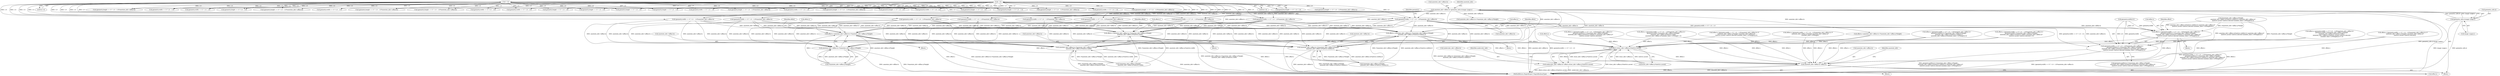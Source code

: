digraph "0_ImageMagick_f595a1985233c399a05c0c37cc41de16a90dd025@pointer" {
"1000954" [label="(Call,(geometry.width == 0 ? -1.0 : 1.0)*annotate_info->affine.tx)"];
"1000961" [label="(Call,-1.0)"];
"1000582" [label="(Call,-1.0)"];
"1000401" [label="(Call,annotate_info->affine.tx=geometry_info.xi-image->page.x)"];
"1000407" [label="(Call,geometry_info.xi-image->page.x)"];
"1000949" [label="(Call,offset.x=(geometry.width == 0 ? -1.0 : 1.0)*annotate_info->affine.tx+\n          geometry.width/2.0+i*annotate_info->affine.ry*height-\n          annotate_info->affine.sx*metrics.width/2.0+annotate_info->affine.ry*\n          (metrics.ascent+metrics.descent-(number_lines-1.0)*height)/2.0)"];
"1001775" [label="(Call,offset.x-draw_info->affine.ry*metrics.ascent)"];
"1001769" [label="(Call,undercolor_info->affine.tx=offset.x-draw_info->affine.ry*metrics.ascent)"];
"1001839" [label="(Call,annotate_info->affine.tx=offset.x)"];
"1000953" [label="(Call,(geometry.width == 0 ? -1.0 : 1.0)*annotate_info->affine.tx+\n          geometry.width/2.0+i*annotate_info->affine.ry*height-\n          annotate_info->affine.sx*metrics.width/2.0+annotate_info->affine.ry*\n          (metrics.ascent+metrics.descent-(number_lines-1.0)*height)/2.0)"];
"1001569" [label="(Call,offset.x=annotate_info->affine.tx+i*annotate_info->affine.ry*height)"];
"1001573" [label="(Call,annotate_info->affine.tx+i*annotate_info->affine.ry*height)"];
"1001610" [label="(Call,offset.x=annotate_info->affine.tx+i*annotate_info->affine.ry*height-\n          annotate_info->affine.sx*metrics.width/2.0)"];
"1001614" [label="(Call,annotate_info->affine.tx+i*annotate_info->affine.ry*height-\n          annotate_info->affine.sx*metrics.width/2.0)"];
"1001675" [label="(Call,offset.x=annotate_info->affine.tx+i*annotate_info->affine.ry*height-\n          annotate_info->affine.sx*metrics.width)"];
"1001679" [label="(Call,annotate_info->affine.tx+i*annotate_info->affine.ry*height-\n          annotate_info->affine.sx*metrics.width)"];
"1000419" [label="(Identifier,annotate_info)"];
"1000490" [label="(Call,annotate_info->affine.tx+i*annotate_info->affine.ry*height)"];
"1001232" [label="(Call,(geometry.width == 0 ? -1.0 : 1.0)*annotate_info->affine.tx)"];
"1000401" [label="(Call,annotate_info->affine.tx=geometry_info.xi-image->page.x)"];
"1001590" [label="(Identifier,offset)"];
"1001680" [label="(Call,annotate_info->affine.tx)"];
"1000532" [label="(Call,(geometry.width == 0 ? -1.0 : 1.0)*annotate_info->affine.tx)"];
"1001507" [label="(Call,(geometry.height == 0 ? 1.0 : -1.0)*annotate_info->affine.ty)"];
"1001162" [label="(Call,(geometry.height == 0 ? -1.0 : 1.0)*annotate_info->affine.ty)"];
"1001615" [label="(Call,annotate_info->affine.tx)"];
"1001451" [label="(Call,geometry.width == 0 ? 1.0 : -1.0)"];
"1000727" [label="(Call,offset.x=(geometry.width == 0 ? 1.0 : -1.0)*annotate_info->affine.tx+\n          geometry.width+i*annotate_info->affine.ry*height-\n          annotate_info->affine.sx*metrics.width+annotate_info->affine.ry*\n          (metrics.ascent+metrics.descent)-1.0)"];
"1000844" [label="(Call,geometry.width == 0 ? -1.0 : 1.0)"];
"1001569" [label="(Call,offset.x=annotate_info->affine.tx+i*annotate_info->affine.ry*height)"];
"1001770" [label="(Call,undercolor_info->affine.tx)"];
"1001570" [label="(Call,offset.x)"];
"1000950" [label="(Call,offset.x)"];
"1001274" [label="(Call,geometry.height == 0 ? 1.0 : -1.0)"];
"1000949" [label="(Call,offset.x=(geometry.width == 0 ? -1.0 : 1.0)*annotate_info->affine.tx+\n          geometry.width/2.0+i*annotate_info->affine.ry*height-\n          annotate_info->affine.sx*metrics.width/2.0+annotate_info->affine.ry*\n          (metrics.ascent+metrics.descent-(number_lines-1.0)*height)/2.0)"];
"1000486" [label="(Call,offset.x=annotate_info->affine.tx+i*annotate_info->affine.ry*height)"];
"1001610" [label="(Call,offset.x=annotate_info->affine.tx+i*annotate_info->affine.ry*height-\n          annotate_info->affine.sx*metrics.width/2.0)"];
"1000527" [label="(Call,offset.x=(geometry.width == 0 ? -1.0 : 1.0)*annotate_info->affine.tx+i*\n          annotate_info->affine.ry*height+annotate_info->affine.ry*\n          (metrics.ascent+metrics.descent))"];
"1001023" [label="(Call,(geometry.height == 0 ? -1.0 : 1.0)*annotate_info->affine.ty)"];
"1001744" [label="(Block,)"];
"1001675" [label="(Call,offset.x=annotate_info->affine.tx+i*annotate_info->affine.ry*height-\n          annotate_info->affine.sx*metrics.width)"];
"1001679" [label="(Call,annotate_info->affine.tx+i*annotate_info->affine.ry*height-\n          annotate_info->affine.sx*metrics.width)"];
"1000733" [label="(Call,geometry.width == 0 ? 1.0 : -1.0)"];
"1000970" [label="(Call,geometry.width/2.0)"];
"1000791" [label="(Call,(geometry.height == 0 ? -1.0 : 1.0)*annotate_info->affine.ty)"];
"1000972" [label="(Identifier,geometry)"];
"1001450" [label="(Call,(geometry.width == 0 ? 1.0 : -1.0)*annotate_info->affine.tx)"];
"1001840" [label="(Call,annotate_info->affine.tx)"];
"1000955" [label="(Call,geometry.width == 0 ? -1.0 : 1.0)"];
"1001568" [label="(Block,)"];
"1000678" [label="(Call,(geometry.height == 0 ? -1.0 : 1.0)*annotate_info->affine.ty)"];
"1001839" [label="(Call,annotate_info->affine.tx=offset.x)"];
"1000838" [label="(Call,offset.x=(geometry.width == 0 ? -1.0 : 1.0)*annotate_info->affine.tx+i*\n          annotate_info->affine.ry*height+annotate_info->affine.ry*\n          (metrics.ascent+metrics.descent-(number_lines-1.0)*height)/2.0)"];
"1001096" [label="(Call,geometry.width == 0 ? 1.0 : -1.0)"];
"1001769" [label="(Call,undercolor_info->affine.tx=offset.x-draw_info->affine.ry*metrics.ascent)"];
"1001024" [label="(Call,geometry.height == 0 ? -1.0 : 1.0)"];
"1001775" [label="(Call,offset.x-draw_info->affine.ry*metrics.ascent)"];
"1000408" [label="(Call,geometry_info.xi)"];
"1001620" [label="(Call,i*annotate_info->affine.ry*height-\n          annotate_info->affine.sx*metrics.width/2.0)"];
"1001090" [label="(Call,offset.x=(geometry.width == 0 ? 1.0 : -1.0)*annotate_info->affine.tx+\n          geometry.width+i*annotate_info->affine.ry*height-\n          annotate_info->affine.sx*metrics.width+\n          annotate_info->affine.ry*(metrics.ascent+metrics.descent-\n          (number_lines-1.0)*height)/2.0-1.0)"];
"1001573" [label="(Call,annotate_info->affine.tx+i*annotate_info->affine.ry*height)"];
"1001020" [label="(Identifier,offset)"];
"1001706" [label="(Identifier,offset)"];
"1000402" [label="(Call,annotate_info->affine.tx)"];
"1002025" [label="(MethodReturn,MagickExport MagickBooleanType)"];
"1001163" [label="(Call,geometry.height == 0 ? -1.0 : 1.0)"];
"1001674" [label="(Block,)"];
"1001320" [label="(Call,offset.x=(geometry.width == 0 ? -1.0 : 1.0)*annotate_info->affine.tx+\n          geometry.width/2.0+i*annotate_info->affine.ry*height-\n          annotate_info->affine.sx*metrics.width/2.0-\n          annotate_info->affine.ry*(number_lines-1.0)*height/2.0)"];
"1001611" [label="(Call,offset.x)"];
"1000975" [label="(Call,i*annotate_info->affine.ry*height-\n          annotate_info->affine.sx*metrics.width/2.0+annotate_info->affine.ry*\n          (metrics.ascent+metrics.descent-(number_lines-1.0)*height)/2.0)"];
"1001387" [label="(Call,geometry.height == 0 ? 1.0 : -1.0)"];
"1001643" [label="(Identifier,offset)"];
"1001326" [label="(Call,geometry.width == 0 ? -1.0 : 1.0)"];
"1001676" [label="(Call,offset.x)"];
"1001325" [label="(Call,(geometry.width == 0 ? -1.0 : 1.0)*annotate_info->affine.tx)"];
"1000894" [label="(Call,(geometry.height == 0 ? -1.0 : 1.0)*annotate_info->affine.ty)"];
"1000617" [label="(Call,(geometry.width == 0 ? -1.0 : 1.0)*annotate_info->affine.tx)"];
"1000948" [label="(Block,)"];
"1000533" [label="(Call,geometry.width == 0 ? -1.0 : 1.0)"];
"1000953" [label="(Call,(geometry.width == 0 ? -1.0 : 1.0)*annotate_info->affine.tx+\n          geometry.width/2.0+i*annotate_info->affine.ry*height-\n          annotate_info->affine.sx*metrics.width/2.0+annotate_info->affine.ry*\n          (metrics.ascent+metrics.descent-(number_lines-1.0)*height)/2.0)"];
"1001779" [label="(Call,draw_info->affine.ry*metrics.ascent)"];
"1000583" [label="(Literal,1.0)"];
"1000895" [label="(Call,geometry.height == 0 ? -1.0 : 1.0)"];
"1000792" [label="(Call,geometry.height == 0 ? -1.0 : 1.0)"];
"1000612" [label="(Call,offset.x=(geometry.width == 0 ? -1.0 : 1.0)*annotate_info->affine.tx+\n          geometry.width/2.0+i*annotate_info->affine.ry*height-\n          annotate_info->affine.sx*metrics.width/2.0+annotate_info->affine.ry*\n          (metrics.ascent+metrics.descent))"];
"1001685" [label="(Call,i*annotate_info->affine.ry*height-\n          annotate_info->affine.sx*metrics.width)"];
"1001845" [label="(Call,offset.x)"];
"1001508" [label="(Call,geometry.height == 0 ? 1.0 : -1.0)"];
"1001273" [label="(Call,(geometry.height == 0 ? 1.0 : -1.0)*annotate_info->affine.ty)"];
"1001574" [label="(Call,annotate_info->affine.tx)"];
"1001791" [label="(Identifier,undercolor_info)"];
"1000618" [label="(Call,geometry.width == 0 ? -1.0 : 1.0)"];
"1001776" [label="(Call,offset.x)"];
"1000732" [label="(Call,(geometry.width == 0 ? 1.0 : -1.0)*annotate_info->affine.tx)"];
"1001386" [label="(Call,(geometry.height == 0 ? 1.0 : -1.0)*annotate_info->affine.ty)"];
"1000961" [label="(Call,-1.0)"];
"1001851" [label="(Identifier,annotate_info)"];
"1000392" [label="(Block,)"];
"1000576" [label="(Call,geometry.height == 0 ? -1.0 : 1.0)"];
"1001445" [label="(Call,offset.x=(geometry.width == 0 ? 1.0 : -1.0)*annotate_info->affine.tx+\n          geometry.width+i*annotate_info->affine.ry*height-\n          annotate_info->affine.sx*metrics.width-\n          annotate_info->affine.ry*(number_lines-1.0)*height-1.0)"];
"1000964" [label="(Call,annotate_info->affine.tx)"];
"1000962" [label="(Literal,1.0)"];
"1001614" [label="(Call,annotate_info->affine.tx+i*annotate_info->affine.ry*height-\n          annotate_info->affine.sx*metrics.width/2.0)"];
"1001233" [label="(Call,geometry.width == 0 ? -1.0 : 1.0)"];
"1000575" [label="(Call,(geometry.height == 0 ? -1.0 : 1.0)*annotate_info->affine.ty)"];
"1000407" [label="(Call,geometry_info.xi-image->page.x)"];
"1001227" [label="(Call,offset.x=(geometry.width == 0 ? -1.0 : 1.0)*annotate_info->affine.tx+i*\n          annotate_info->affine.ry*height-annotate_info->affine.ry*\n          (number_lines-1.0)*height)"];
"1001579" [label="(Call,i*annotate_info->affine.ry*height)"];
"1000843" [label="(Call,(geometry.width == 0 ? -1.0 : 1.0)*annotate_info->affine.tx)"];
"1001095" [label="(Call,(geometry.width == 0 ? 1.0 : -1.0)*annotate_info->affine.tx)"];
"1001609" [label="(Block,)"];
"1000679" [label="(Call,geometry.height == 0 ? -1.0 : 1.0)"];
"1000954" [label="(Call,(geometry.width == 0 ? -1.0 : 1.0)*annotate_info->affine.tx)"];
"1000969" [label="(Call,geometry.width/2.0+i*annotate_info->affine.ry*height-\n          annotate_info->affine.sx*metrics.width/2.0+annotate_info->affine.ry*\n          (metrics.ascent+metrics.descent-(number_lines-1.0)*height)/2.0)"];
"1000582" [label="(Call,-1.0)"];
"1000411" [label="(Call,image->page.x)"];
"1000954" -> "1000953"  [label="AST: "];
"1000954" -> "1000964"  [label="CFG: "];
"1000955" -> "1000954"  [label="AST: "];
"1000964" -> "1000954"  [label="AST: "];
"1000972" -> "1000954"  [label="CFG: "];
"1000954" -> "1002025"  [label="DDG: annotate_info->affine.tx"];
"1000954" -> "1002025"  [label="DDG: geometry.width == 0 ? -1.0 : 1.0"];
"1000954" -> "1000949"  [label="DDG: geometry.width == 0 ? -1.0 : 1.0"];
"1000954" -> "1000949"  [label="DDG: annotate_info->affine.tx"];
"1000954" -> "1000953"  [label="DDG: geometry.width == 0 ? -1.0 : 1.0"];
"1000954" -> "1000953"  [label="DDG: annotate_info->affine.tx"];
"1000961" -> "1000954"  [label="DDG: 1.0"];
"1000582" -> "1000954"  [label="DDG: 1.0"];
"1000401" -> "1000954"  [label="DDG: annotate_info->affine.tx"];
"1000954" -> "1001569"  [label="DDG: annotate_info->affine.tx"];
"1000954" -> "1001573"  [label="DDG: annotate_info->affine.tx"];
"1000954" -> "1001610"  [label="DDG: annotate_info->affine.tx"];
"1000954" -> "1001614"  [label="DDG: annotate_info->affine.tx"];
"1000954" -> "1001675"  [label="DDG: annotate_info->affine.tx"];
"1000954" -> "1001679"  [label="DDG: annotate_info->affine.tx"];
"1000961" -> "1000955"  [label="AST: "];
"1000961" -> "1000962"  [label="CFG: "];
"1000962" -> "1000961"  [label="AST: "];
"1000955" -> "1000961"  [label="CFG: "];
"1000961" -> "1000532"  [label="DDG: 1.0"];
"1000961" -> "1000533"  [label="DDG: 1.0"];
"1000961" -> "1000617"  [label="DDG: 1.0"];
"1000961" -> "1000618"  [label="DDG: 1.0"];
"1000961" -> "1000678"  [label="DDG: 1.0"];
"1000961" -> "1000679"  [label="DDG: 1.0"];
"1000961" -> "1000732"  [label="DDG: 1.0"];
"1000961" -> "1000733"  [label="DDG: 1.0"];
"1000961" -> "1000791"  [label="DDG: 1.0"];
"1000961" -> "1000792"  [label="DDG: 1.0"];
"1000961" -> "1000843"  [label="DDG: 1.0"];
"1000961" -> "1000844"  [label="DDG: 1.0"];
"1000961" -> "1000894"  [label="DDG: 1.0"];
"1000961" -> "1000895"  [label="DDG: 1.0"];
"1000961" -> "1000955"  [label="DDG: 1.0"];
"1000961" -> "1001023"  [label="DDG: 1.0"];
"1000961" -> "1001024"  [label="DDG: 1.0"];
"1000961" -> "1001095"  [label="DDG: 1.0"];
"1000961" -> "1001096"  [label="DDG: 1.0"];
"1000961" -> "1001162"  [label="DDG: 1.0"];
"1000961" -> "1001163"  [label="DDG: 1.0"];
"1000961" -> "1001232"  [label="DDG: 1.0"];
"1000961" -> "1001233"  [label="DDG: 1.0"];
"1000961" -> "1001273"  [label="DDG: 1.0"];
"1000961" -> "1001274"  [label="DDG: 1.0"];
"1000961" -> "1001325"  [label="DDG: 1.0"];
"1000961" -> "1001326"  [label="DDG: 1.0"];
"1000961" -> "1001386"  [label="DDG: 1.0"];
"1000961" -> "1001387"  [label="DDG: 1.0"];
"1000961" -> "1001450"  [label="DDG: 1.0"];
"1000961" -> "1001451"  [label="DDG: 1.0"];
"1000961" -> "1001507"  [label="DDG: 1.0"];
"1000961" -> "1001508"  [label="DDG: 1.0"];
"1000582" -> "1000576"  [label="AST: "];
"1000582" -> "1000583"  [label="CFG: "];
"1000583" -> "1000582"  [label="AST: "];
"1000576" -> "1000582"  [label="CFG: "];
"1000582" -> "1000532"  [label="DDG: 1.0"];
"1000582" -> "1000533"  [label="DDG: 1.0"];
"1000582" -> "1000575"  [label="DDG: 1.0"];
"1000582" -> "1000576"  [label="DDG: 1.0"];
"1000582" -> "1000617"  [label="DDG: 1.0"];
"1000582" -> "1000618"  [label="DDG: 1.0"];
"1000582" -> "1000678"  [label="DDG: 1.0"];
"1000582" -> "1000679"  [label="DDG: 1.0"];
"1000582" -> "1000732"  [label="DDG: 1.0"];
"1000582" -> "1000733"  [label="DDG: 1.0"];
"1000582" -> "1000791"  [label="DDG: 1.0"];
"1000582" -> "1000792"  [label="DDG: 1.0"];
"1000582" -> "1000843"  [label="DDG: 1.0"];
"1000582" -> "1000844"  [label="DDG: 1.0"];
"1000582" -> "1000894"  [label="DDG: 1.0"];
"1000582" -> "1000895"  [label="DDG: 1.0"];
"1000582" -> "1000955"  [label="DDG: 1.0"];
"1000582" -> "1001023"  [label="DDG: 1.0"];
"1000582" -> "1001024"  [label="DDG: 1.0"];
"1000582" -> "1001095"  [label="DDG: 1.0"];
"1000582" -> "1001096"  [label="DDG: 1.0"];
"1000582" -> "1001162"  [label="DDG: 1.0"];
"1000582" -> "1001163"  [label="DDG: 1.0"];
"1000582" -> "1001232"  [label="DDG: 1.0"];
"1000582" -> "1001233"  [label="DDG: 1.0"];
"1000582" -> "1001273"  [label="DDG: 1.0"];
"1000582" -> "1001274"  [label="DDG: 1.0"];
"1000582" -> "1001325"  [label="DDG: 1.0"];
"1000582" -> "1001326"  [label="DDG: 1.0"];
"1000582" -> "1001386"  [label="DDG: 1.0"];
"1000582" -> "1001387"  [label="DDG: 1.0"];
"1000582" -> "1001450"  [label="DDG: 1.0"];
"1000582" -> "1001451"  [label="DDG: 1.0"];
"1000582" -> "1001507"  [label="DDG: 1.0"];
"1000582" -> "1001508"  [label="DDG: 1.0"];
"1000401" -> "1000392"  [label="AST: "];
"1000401" -> "1000407"  [label="CFG: "];
"1000402" -> "1000401"  [label="AST: "];
"1000407" -> "1000401"  [label="AST: "];
"1000419" -> "1000401"  [label="CFG: "];
"1000401" -> "1002025"  [label="DDG: geometry_info.xi-image->page.x"];
"1000407" -> "1000401"  [label="DDG: geometry_info.xi"];
"1000407" -> "1000401"  [label="DDG: image->page.x"];
"1000401" -> "1000486"  [label="DDG: annotate_info->affine.tx"];
"1000401" -> "1000490"  [label="DDG: annotate_info->affine.tx"];
"1000401" -> "1000532"  [label="DDG: annotate_info->affine.tx"];
"1000401" -> "1000617"  [label="DDG: annotate_info->affine.tx"];
"1000401" -> "1000732"  [label="DDG: annotate_info->affine.tx"];
"1000401" -> "1000843"  [label="DDG: annotate_info->affine.tx"];
"1000401" -> "1001095"  [label="DDG: annotate_info->affine.tx"];
"1000401" -> "1001232"  [label="DDG: annotate_info->affine.tx"];
"1000401" -> "1001325"  [label="DDG: annotate_info->affine.tx"];
"1000401" -> "1001450"  [label="DDG: annotate_info->affine.tx"];
"1000401" -> "1001569"  [label="DDG: annotate_info->affine.tx"];
"1000401" -> "1001573"  [label="DDG: annotate_info->affine.tx"];
"1000401" -> "1001610"  [label="DDG: annotate_info->affine.tx"];
"1000401" -> "1001614"  [label="DDG: annotate_info->affine.tx"];
"1000401" -> "1001675"  [label="DDG: annotate_info->affine.tx"];
"1000401" -> "1001679"  [label="DDG: annotate_info->affine.tx"];
"1000407" -> "1000411"  [label="CFG: "];
"1000408" -> "1000407"  [label="AST: "];
"1000411" -> "1000407"  [label="AST: "];
"1000407" -> "1002025"  [label="DDG: image->page.x"];
"1000407" -> "1002025"  [label="DDG: geometry_info.xi"];
"1000949" -> "1000948"  [label="AST: "];
"1000949" -> "1000953"  [label="CFG: "];
"1000950" -> "1000949"  [label="AST: "];
"1000953" -> "1000949"  [label="AST: "];
"1001020" -> "1000949"  [label="CFG: "];
"1000949" -> "1002025"  [label="DDG: (geometry.width == 0 ? -1.0 : 1.0)*annotate_info->affine.tx+\n          geometry.width/2.0+i*annotate_info->affine.ry*height-\n          annotate_info->affine.sx*metrics.width/2.0+annotate_info->affine.ry*\n          (metrics.ascent+metrics.descent-(number_lines-1.0)*height)/2.0"];
"1000949" -> "1002025"  [label="DDG: offset.x"];
"1000970" -> "1000949"  [label="DDG: geometry.width"];
"1000970" -> "1000949"  [label="DDG: 2.0"];
"1000975" -> "1000949"  [label="DDG: i*annotate_info->affine.ry*height"];
"1000975" -> "1000949"  [label="DDG: annotate_info->affine.sx*metrics.width/2.0+annotate_info->affine.ry*\n          (metrics.ascent+metrics.descent-(number_lines-1.0)*height)/2.0"];
"1000949" -> "1001775"  [label="DDG: offset.x"];
"1000949" -> "1001839"  [label="DDG: offset.x"];
"1001775" -> "1001769"  [label="AST: "];
"1001775" -> "1001779"  [label="CFG: "];
"1001776" -> "1001775"  [label="AST: "];
"1001779" -> "1001775"  [label="AST: "];
"1001769" -> "1001775"  [label="CFG: "];
"1001775" -> "1002025"  [label="DDG: draw_info->affine.ry*metrics.ascent"];
"1001775" -> "1001769"  [label="DDG: offset.x"];
"1001775" -> "1001769"  [label="DDG: draw_info->affine.ry*metrics.ascent"];
"1000612" -> "1001775"  [label="DDG: offset.x"];
"1000527" -> "1001775"  [label="DDG: offset.x"];
"1001610" -> "1001775"  [label="DDG: offset.x"];
"1001090" -> "1001775"  [label="DDG: offset.x"];
"1001227" -> "1001775"  [label="DDG: offset.x"];
"1001445" -> "1001775"  [label="DDG: offset.x"];
"1000838" -> "1001775"  [label="DDG: offset.x"];
"1001569" -> "1001775"  [label="DDG: offset.x"];
"1000486" -> "1001775"  [label="DDG: offset.x"];
"1001320" -> "1001775"  [label="DDG: offset.x"];
"1000727" -> "1001775"  [label="DDG: offset.x"];
"1001675" -> "1001775"  [label="DDG: offset.x"];
"1001779" -> "1001775"  [label="DDG: draw_info->affine.ry"];
"1001779" -> "1001775"  [label="DDG: metrics.ascent"];
"1001775" -> "1001839"  [label="DDG: offset.x"];
"1001769" -> "1001744"  [label="AST: "];
"1001770" -> "1001769"  [label="AST: "];
"1001791" -> "1001769"  [label="CFG: "];
"1001769" -> "1002025"  [label="DDG: undercolor_info->affine.tx"];
"1001769" -> "1002025"  [label="DDG: offset.x-draw_info->affine.ry*metrics.ascent"];
"1001839" -> "1000392"  [label="AST: "];
"1001839" -> "1001845"  [label="CFG: "];
"1001840" -> "1001839"  [label="AST: "];
"1001845" -> "1001839"  [label="AST: "];
"1001851" -> "1001839"  [label="CFG: "];
"1001839" -> "1002025"  [label="DDG: offset.x"];
"1001839" -> "1002025"  [label="DDG: annotate_info->affine.tx"];
"1000612" -> "1001839"  [label="DDG: offset.x"];
"1000527" -> "1001839"  [label="DDG: offset.x"];
"1001610" -> "1001839"  [label="DDG: offset.x"];
"1001090" -> "1001839"  [label="DDG: offset.x"];
"1001227" -> "1001839"  [label="DDG: offset.x"];
"1001445" -> "1001839"  [label="DDG: offset.x"];
"1000838" -> "1001839"  [label="DDG: offset.x"];
"1001569" -> "1001839"  [label="DDG: offset.x"];
"1000486" -> "1001839"  [label="DDG: offset.x"];
"1001320" -> "1001839"  [label="DDG: offset.x"];
"1000727" -> "1001839"  [label="DDG: offset.x"];
"1001675" -> "1001839"  [label="DDG: offset.x"];
"1000953" -> "1000969"  [label="CFG: "];
"1000969" -> "1000953"  [label="AST: "];
"1000953" -> "1002025"  [label="DDG: geometry.width/2.0+i*annotate_info->affine.ry*height-\n          annotate_info->affine.sx*metrics.width/2.0+annotate_info->affine.ry*\n          (metrics.ascent+metrics.descent-(number_lines-1.0)*height)/2.0"];
"1000953" -> "1002025"  [label="DDG: (geometry.width == 0 ? -1.0 : 1.0)*annotate_info->affine.tx"];
"1000970" -> "1000953"  [label="DDG: geometry.width"];
"1000970" -> "1000953"  [label="DDG: 2.0"];
"1000975" -> "1000953"  [label="DDG: i*annotate_info->affine.ry*height"];
"1000975" -> "1000953"  [label="DDG: annotate_info->affine.sx*metrics.width/2.0+annotate_info->affine.ry*\n          (metrics.ascent+metrics.descent-(number_lines-1.0)*height)/2.0"];
"1001569" -> "1001568"  [label="AST: "];
"1001569" -> "1001573"  [label="CFG: "];
"1001570" -> "1001569"  [label="AST: "];
"1001573" -> "1001569"  [label="AST: "];
"1001590" -> "1001569"  [label="CFG: "];
"1001569" -> "1002025"  [label="DDG: annotate_info->affine.tx+i*annotate_info->affine.ry*height"];
"1001569" -> "1002025"  [label="DDG: offset.x"];
"1000732" -> "1001569"  [label="DDG: annotate_info->affine.tx"];
"1001450" -> "1001569"  [label="DDG: annotate_info->affine.tx"];
"1001095" -> "1001569"  [label="DDG: annotate_info->affine.tx"];
"1000617" -> "1001569"  [label="DDG: annotate_info->affine.tx"];
"1000532" -> "1001569"  [label="DDG: annotate_info->affine.tx"];
"1001232" -> "1001569"  [label="DDG: annotate_info->affine.tx"];
"1000843" -> "1001569"  [label="DDG: annotate_info->affine.tx"];
"1001325" -> "1001569"  [label="DDG: annotate_info->affine.tx"];
"1001579" -> "1001569"  [label="DDG: i"];
"1001579" -> "1001569"  [label="DDG: annotate_info->affine.ry*height"];
"1001573" -> "1001579"  [label="CFG: "];
"1001574" -> "1001573"  [label="AST: "];
"1001579" -> "1001573"  [label="AST: "];
"1001573" -> "1002025"  [label="DDG: annotate_info->affine.tx"];
"1001573" -> "1002025"  [label="DDG: i*annotate_info->affine.ry*height"];
"1000732" -> "1001573"  [label="DDG: annotate_info->affine.tx"];
"1001450" -> "1001573"  [label="DDG: annotate_info->affine.tx"];
"1001095" -> "1001573"  [label="DDG: annotate_info->affine.tx"];
"1000617" -> "1001573"  [label="DDG: annotate_info->affine.tx"];
"1000532" -> "1001573"  [label="DDG: annotate_info->affine.tx"];
"1001232" -> "1001573"  [label="DDG: annotate_info->affine.tx"];
"1000843" -> "1001573"  [label="DDG: annotate_info->affine.tx"];
"1001325" -> "1001573"  [label="DDG: annotate_info->affine.tx"];
"1001579" -> "1001573"  [label="DDG: i"];
"1001579" -> "1001573"  [label="DDG: annotate_info->affine.ry*height"];
"1001610" -> "1001609"  [label="AST: "];
"1001610" -> "1001614"  [label="CFG: "];
"1001611" -> "1001610"  [label="AST: "];
"1001614" -> "1001610"  [label="AST: "];
"1001643" -> "1001610"  [label="CFG: "];
"1001610" -> "1002025"  [label="DDG: offset.x"];
"1001610" -> "1002025"  [label="DDG: annotate_info->affine.tx+i*annotate_info->affine.ry*height-\n          annotate_info->affine.sx*metrics.width/2.0"];
"1000732" -> "1001610"  [label="DDG: annotate_info->affine.tx"];
"1001450" -> "1001610"  [label="DDG: annotate_info->affine.tx"];
"1001095" -> "1001610"  [label="DDG: annotate_info->affine.tx"];
"1000617" -> "1001610"  [label="DDG: annotate_info->affine.tx"];
"1000532" -> "1001610"  [label="DDG: annotate_info->affine.tx"];
"1001232" -> "1001610"  [label="DDG: annotate_info->affine.tx"];
"1000843" -> "1001610"  [label="DDG: annotate_info->affine.tx"];
"1001325" -> "1001610"  [label="DDG: annotate_info->affine.tx"];
"1001620" -> "1001610"  [label="DDG: i*annotate_info->affine.ry*height"];
"1001620" -> "1001610"  [label="DDG: annotate_info->affine.sx*metrics.width/2.0"];
"1001614" -> "1001620"  [label="CFG: "];
"1001615" -> "1001614"  [label="AST: "];
"1001620" -> "1001614"  [label="AST: "];
"1001614" -> "1002025"  [label="DDG: annotate_info->affine.tx"];
"1001614" -> "1002025"  [label="DDG: i*annotate_info->affine.ry*height-\n          annotate_info->affine.sx*metrics.width/2.0"];
"1000732" -> "1001614"  [label="DDG: annotate_info->affine.tx"];
"1001450" -> "1001614"  [label="DDG: annotate_info->affine.tx"];
"1001095" -> "1001614"  [label="DDG: annotate_info->affine.tx"];
"1000617" -> "1001614"  [label="DDG: annotate_info->affine.tx"];
"1000532" -> "1001614"  [label="DDG: annotate_info->affine.tx"];
"1001232" -> "1001614"  [label="DDG: annotate_info->affine.tx"];
"1000843" -> "1001614"  [label="DDG: annotate_info->affine.tx"];
"1001325" -> "1001614"  [label="DDG: annotate_info->affine.tx"];
"1001620" -> "1001614"  [label="DDG: i*annotate_info->affine.ry*height"];
"1001620" -> "1001614"  [label="DDG: annotate_info->affine.sx*metrics.width/2.0"];
"1001675" -> "1001674"  [label="AST: "];
"1001675" -> "1001679"  [label="CFG: "];
"1001676" -> "1001675"  [label="AST: "];
"1001679" -> "1001675"  [label="AST: "];
"1001706" -> "1001675"  [label="CFG: "];
"1001675" -> "1002025"  [label="DDG: annotate_info->affine.tx+i*annotate_info->affine.ry*height-\n          annotate_info->affine.sx*metrics.width"];
"1001675" -> "1002025"  [label="DDG: offset.x"];
"1000732" -> "1001675"  [label="DDG: annotate_info->affine.tx"];
"1001450" -> "1001675"  [label="DDG: annotate_info->affine.tx"];
"1001095" -> "1001675"  [label="DDG: annotate_info->affine.tx"];
"1000617" -> "1001675"  [label="DDG: annotate_info->affine.tx"];
"1000532" -> "1001675"  [label="DDG: annotate_info->affine.tx"];
"1001232" -> "1001675"  [label="DDG: annotate_info->affine.tx"];
"1000843" -> "1001675"  [label="DDG: annotate_info->affine.tx"];
"1001325" -> "1001675"  [label="DDG: annotate_info->affine.tx"];
"1001685" -> "1001675"  [label="DDG: i*annotate_info->affine.ry*height"];
"1001685" -> "1001675"  [label="DDG: annotate_info->affine.sx*metrics.width"];
"1001679" -> "1001685"  [label="CFG: "];
"1001680" -> "1001679"  [label="AST: "];
"1001685" -> "1001679"  [label="AST: "];
"1001679" -> "1002025"  [label="DDG: i*annotate_info->affine.ry*height-\n          annotate_info->affine.sx*metrics.width"];
"1001679" -> "1002025"  [label="DDG: annotate_info->affine.tx"];
"1000732" -> "1001679"  [label="DDG: annotate_info->affine.tx"];
"1001450" -> "1001679"  [label="DDG: annotate_info->affine.tx"];
"1001095" -> "1001679"  [label="DDG: annotate_info->affine.tx"];
"1000617" -> "1001679"  [label="DDG: annotate_info->affine.tx"];
"1000532" -> "1001679"  [label="DDG: annotate_info->affine.tx"];
"1001232" -> "1001679"  [label="DDG: annotate_info->affine.tx"];
"1000843" -> "1001679"  [label="DDG: annotate_info->affine.tx"];
"1001325" -> "1001679"  [label="DDG: annotate_info->affine.tx"];
"1001685" -> "1001679"  [label="DDG: i*annotate_info->affine.ry*height"];
"1001685" -> "1001679"  [label="DDG: annotate_info->affine.sx*metrics.width"];
}
